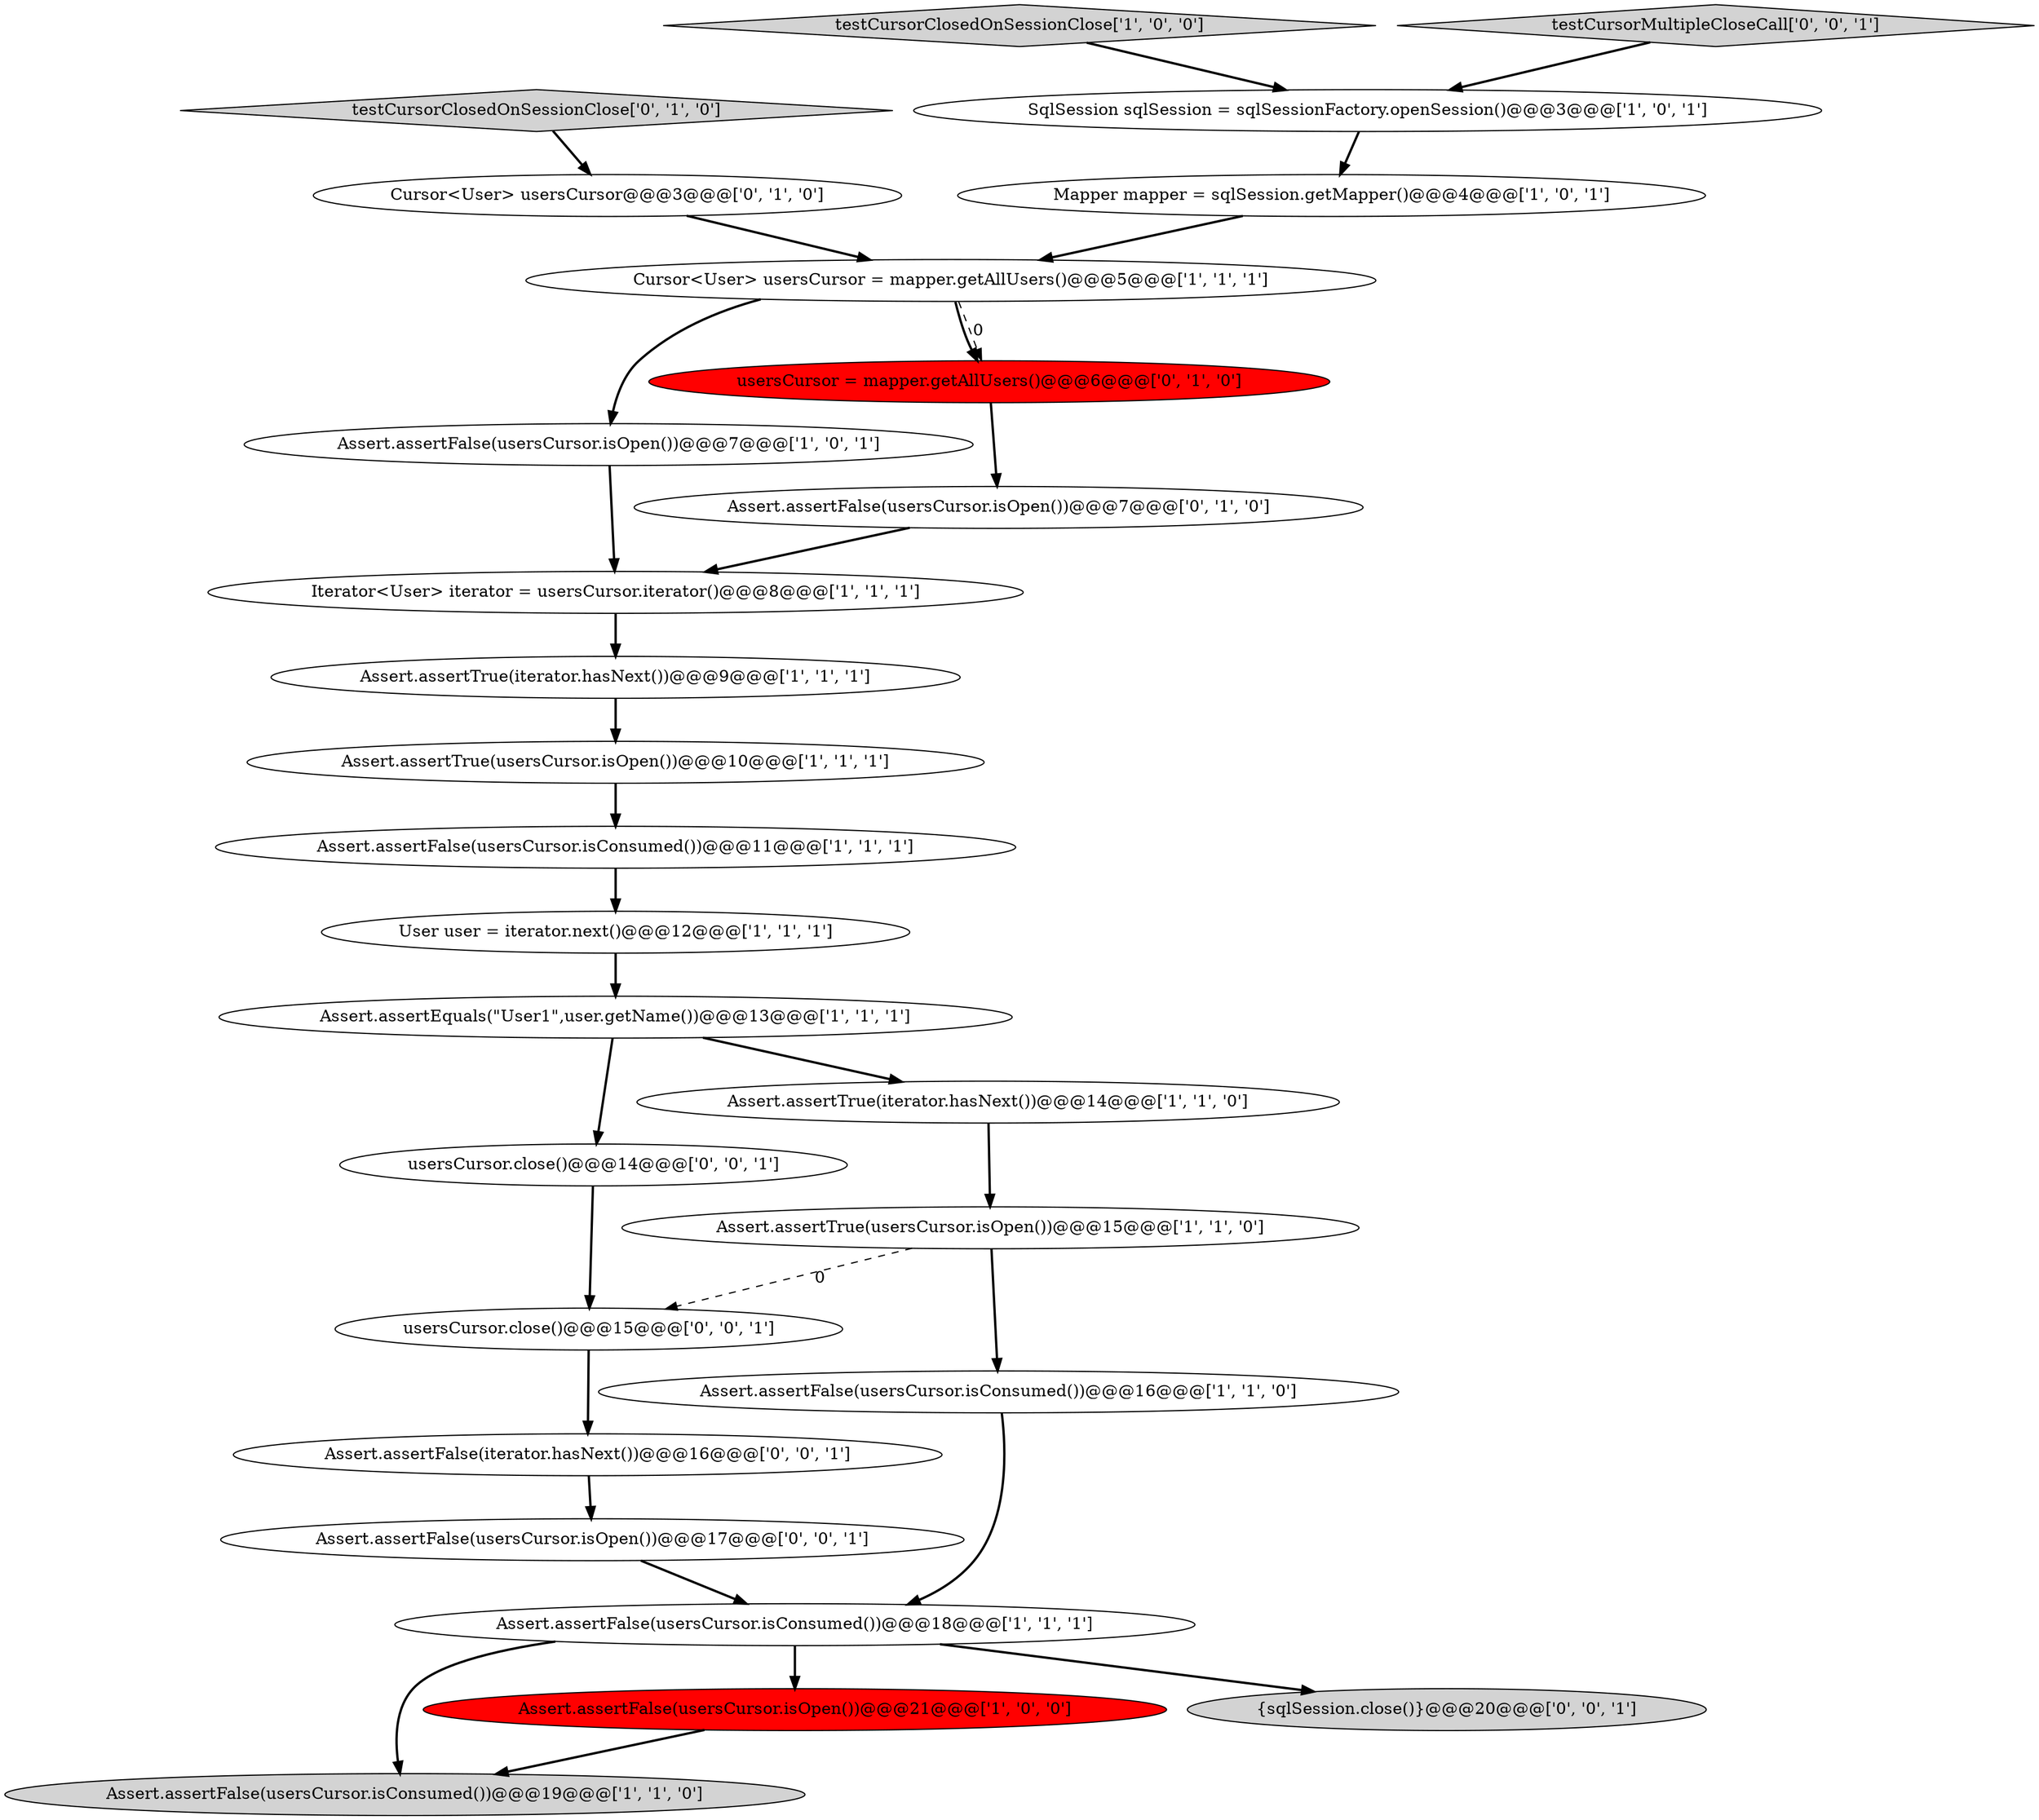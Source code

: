 digraph {
11 [style = filled, label = "Mapper mapper = sqlSession.getMapper()@@@4@@@['1', '0', '1']", fillcolor = white, shape = ellipse image = "AAA0AAABBB1BBB"];
15 [style = filled, label = "Assert.assertFalse(usersCursor.isConsumed())@@@18@@@['1', '1', '1']", fillcolor = white, shape = ellipse image = "AAA0AAABBB1BBB"];
4 [style = filled, label = "Assert.assertFalse(usersCursor.isConsumed())@@@11@@@['1', '1', '1']", fillcolor = white, shape = ellipse image = "AAA0AAABBB1BBB"];
22 [style = filled, label = "usersCursor.close()@@@14@@@['0', '0', '1']", fillcolor = white, shape = ellipse image = "AAA0AAABBB3BBB"];
12 [style = filled, label = "testCursorClosedOnSessionClose['1', '0', '0']", fillcolor = lightgray, shape = diamond image = "AAA0AAABBB1BBB"];
6 [style = filled, label = "Assert.assertFalse(usersCursor.isConsumed())@@@19@@@['1', '1', '0']", fillcolor = lightgray, shape = ellipse image = "AAA0AAABBB1BBB"];
0 [style = filled, label = "Cursor<User> usersCursor = mapper.getAllUsers()@@@5@@@['1', '1', '1']", fillcolor = white, shape = ellipse image = "AAA0AAABBB1BBB"];
13 [style = filled, label = "Assert.assertTrue(usersCursor.isOpen())@@@15@@@['1', '1', '0']", fillcolor = white, shape = ellipse image = "AAA0AAABBB1BBB"];
19 [style = filled, label = "Assert.assertFalse(usersCursor.isOpen())@@@7@@@['0', '1', '0']", fillcolor = white, shape = ellipse image = "AAA0AAABBB2BBB"];
20 [style = filled, label = "Cursor<User> usersCursor@@@3@@@['0', '1', '0']", fillcolor = white, shape = ellipse image = "AAA0AAABBB2BBB"];
25 [style = filled, label = "testCursorMultipleCloseCall['0', '0', '1']", fillcolor = lightgray, shape = diamond image = "AAA0AAABBB3BBB"];
5 [style = filled, label = "Assert.assertTrue(usersCursor.isOpen())@@@10@@@['1', '1', '1']", fillcolor = white, shape = ellipse image = "AAA0AAABBB1BBB"];
23 [style = filled, label = "usersCursor.close()@@@15@@@['0', '0', '1']", fillcolor = white, shape = ellipse image = "AAA0AAABBB3BBB"];
18 [style = filled, label = "testCursorClosedOnSessionClose['0', '1', '0']", fillcolor = lightgray, shape = diamond image = "AAA0AAABBB2BBB"];
26 [style = filled, label = "Assert.assertFalse(iterator.hasNext())@@@16@@@['0', '0', '1']", fillcolor = white, shape = ellipse image = "AAA0AAABBB3BBB"];
14 [style = filled, label = "SqlSession sqlSession = sqlSessionFactory.openSession()@@@3@@@['1', '0', '1']", fillcolor = white, shape = ellipse image = "AAA0AAABBB1BBB"];
10 [style = filled, label = "Assert.assertTrue(iterator.hasNext())@@@9@@@['1', '1', '1']", fillcolor = white, shape = ellipse image = "AAA0AAABBB1BBB"];
3 [style = filled, label = "Assert.assertFalse(usersCursor.isConsumed())@@@16@@@['1', '1', '0']", fillcolor = white, shape = ellipse image = "AAA0AAABBB1BBB"];
1 [style = filled, label = "Iterator<User> iterator = usersCursor.iterator()@@@8@@@['1', '1', '1']", fillcolor = white, shape = ellipse image = "AAA0AAABBB1BBB"];
24 [style = filled, label = "Assert.assertFalse(usersCursor.isOpen())@@@17@@@['0', '0', '1']", fillcolor = white, shape = ellipse image = "AAA0AAABBB3BBB"];
2 [style = filled, label = "Assert.assertFalse(usersCursor.isOpen())@@@21@@@['1', '0', '0']", fillcolor = red, shape = ellipse image = "AAA1AAABBB1BBB"];
7 [style = filled, label = "User user = iterator.next()@@@12@@@['1', '1', '1']", fillcolor = white, shape = ellipse image = "AAA0AAABBB1BBB"];
21 [style = filled, label = "{sqlSession.close()}@@@20@@@['0', '0', '1']", fillcolor = lightgray, shape = ellipse image = "AAA0AAABBB3BBB"];
16 [style = filled, label = "Assert.assertFalse(usersCursor.isOpen())@@@7@@@['1', '0', '1']", fillcolor = white, shape = ellipse image = "AAA0AAABBB1BBB"];
9 [style = filled, label = "Assert.assertTrue(iterator.hasNext())@@@14@@@['1', '1', '0']", fillcolor = white, shape = ellipse image = "AAA0AAABBB1BBB"];
17 [style = filled, label = "usersCursor = mapper.getAllUsers()@@@6@@@['0', '1', '0']", fillcolor = red, shape = ellipse image = "AAA1AAABBB2BBB"];
8 [style = filled, label = "Assert.assertEquals(\"User1\",user.getName())@@@13@@@['1', '1', '1']", fillcolor = white, shape = ellipse image = "AAA0AAABBB1BBB"];
0->16 [style = bold, label=""];
15->2 [style = bold, label=""];
2->6 [style = bold, label=""];
0->17 [style = bold, label=""];
15->21 [style = bold, label=""];
20->0 [style = bold, label=""];
23->26 [style = bold, label=""];
15->6 [style = bold, label=""];
3->15 [style = bold, label=""];
25->14 [style = bold, label=""];
7->8 [style = bold, label=""];
26->24 [style = bold, label=""];
0->17 [style = dashed, label="0"];
22->23 [style = bold, label=""];
13->23 [style = dashed, label="0"];
17->19 [style = bold, label=""];
4->7 [style = bold, label=""];
8->22 [style = bold, label=""];
19->1 [style = bold, label=""];
18->20 [style = bold, label=""];
11->0 [style = bold, label=""];
10->5 [style = bold, label=""];
13->3 [style = bold, label=""];
16->1 [style = bold, label=""];
5->4 [style = bold, label=""];
12->14 [style = bold, label=""];
8->9 [style = bold, label=""];
1->10 [style = bold, label=""];
14->11 [style = bold, label=""];
9->13 [style = bold, label=""];
24->15 [style = bold, label=""];
}
